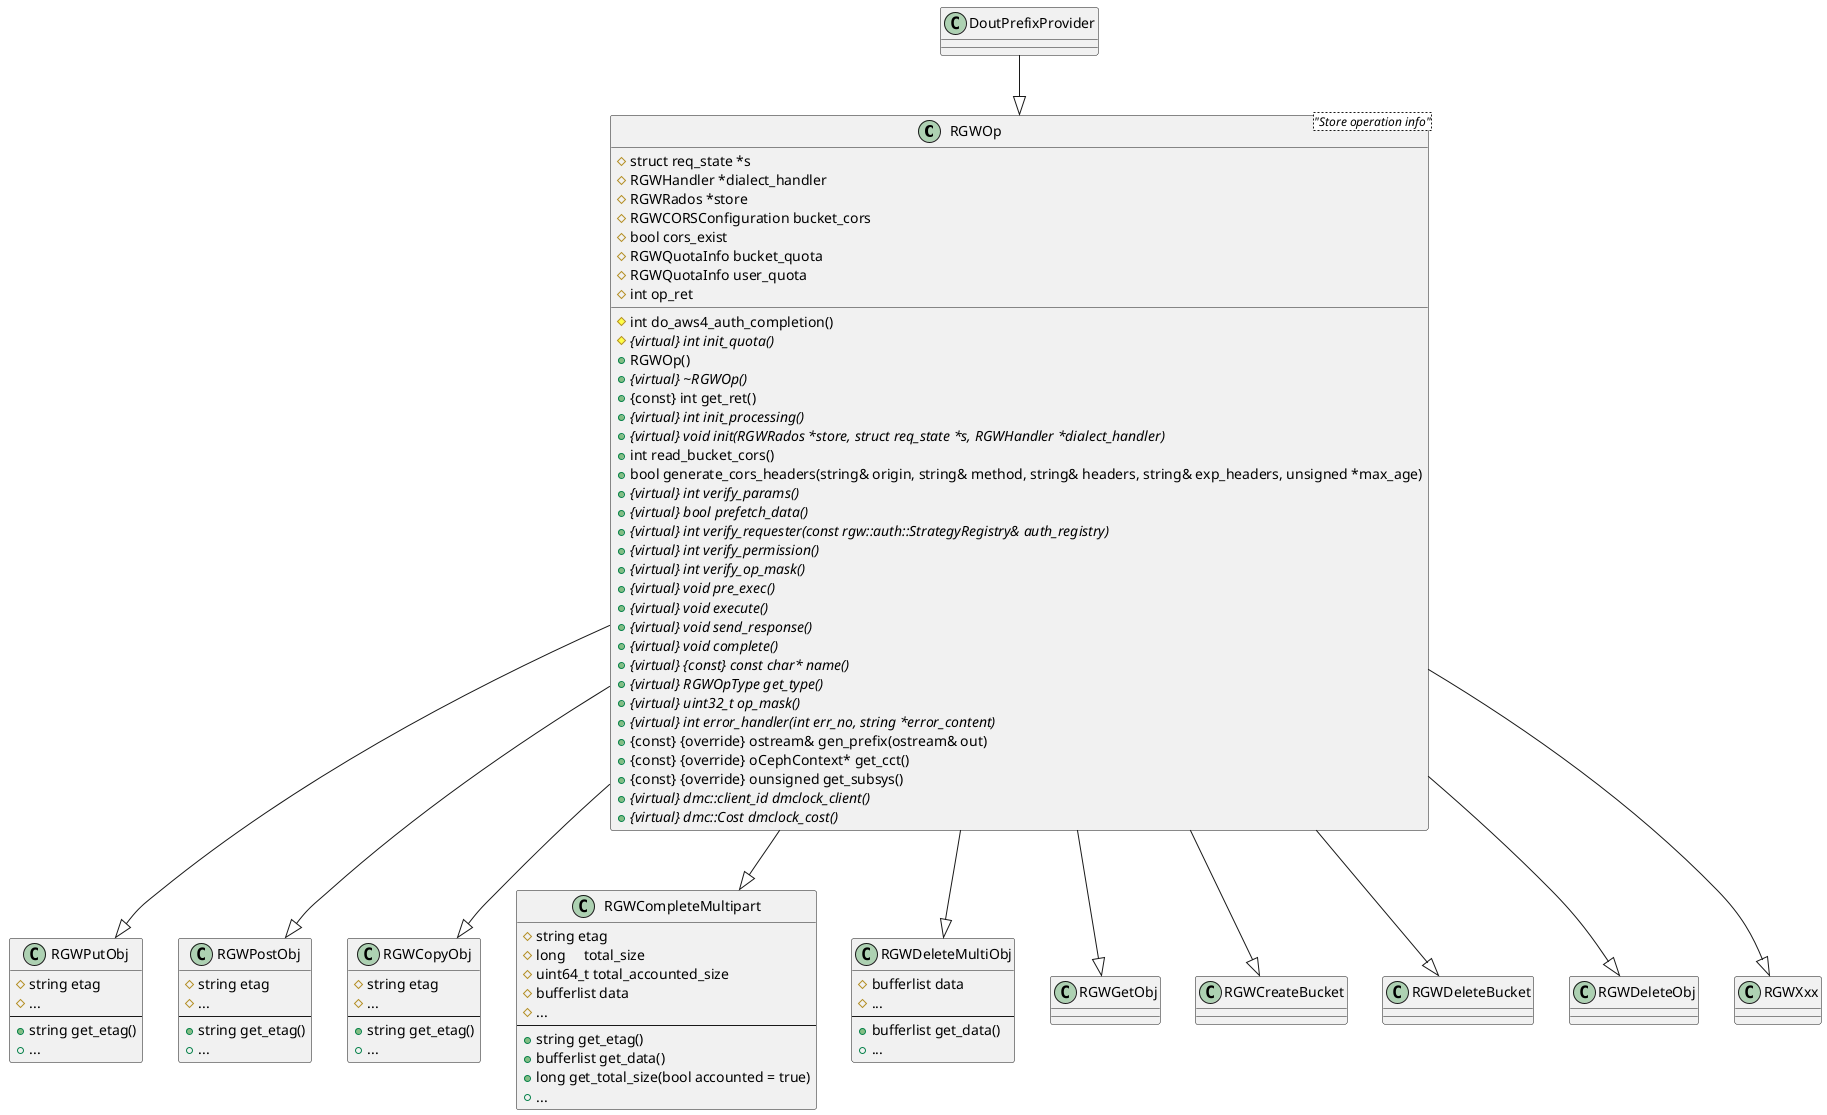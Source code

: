 @startuml
class RGWOp <"Store operation info"> {
 # struct req_state *s
 # RGWHandler *dialect_handler
 # RGWRados *store
 # RGWCORSConfiguration bucket_cors
 # bool cors_exist
 # RGWQuotaInfo bucket_quota
 # RGWQuotaInfo user_quota
 # int op_ret
 # int do_aws4_auth_completion()
 # {abstract} {virtual} int init_quota()
 + RGWOp()
 + {abstract} {virtual} ~RGWOp()
 + {const} int get_ret()
 + {abstract} {virtual} int init_processing()
 + {abstract} {virtual} void init(RGWRados *store, struct req_state *s, RGWHandler *dialect_handler)
 + int read_bucket_cors()
 + bool generate_cors_headers(string& origin, string& method, string& headers, string& exp_headers, unsigned *max_age)
 + {abstract} {virtual} int verify_params()
 + {abstract} {virtual} bool prefetch_data()
 + {abstract} {virtual} int verify_requester(const rgw::auth::StrategyRegistry& auth_registry)
 + {abstract} {virtual} int verify_permission()
 + {abstract} {virtual} int verify_op_mask()
 + {abstract} {virtual} void pre_exec()
 + {abstract} {virtual} void execute()
 + {abstract} {virtual} void send_response()
 + {abstract} {virtual} void complete()
 + {abstract} {virtual} {const} const char* name()
 + {abstract} {virtual} RGWOpType get_type()
 + {abstract} {virtual} uint32_t op_mask()
 + {abstract} {virtual} int error_handler(int err_no, string *error_content)
 + {const} {override} ostream& gen_prefix(ostream& out)
 + {const} {override} oCephContext* get_cct()
 + {const} {override} ounsigned get_subsys()
 + {abstract} {virtual} dmc::client_id dmclock_client()
 + {abstract} {virtual} dmc::Cost dmclock_cost()
}
RGWOp <|-up- DoutPrefixProvider

class RGWPutObj {
 # string etag
 # ...
---
 + string get_etag()
 + ...
}

class RGWPostObj {
 # string etag
 # ...
---
 + string get_etag()
 + ...
}

class RGWCopyObj {
 # string etag
 # ...
---
 + string get_etag()
 + ...
}

class RGWCompleteMultipart {
 # string etag
 # long     total_size
 # uint64_t total_accounted_size
 # bufferlist data
 # ...
---
 + string get_etag()
 + bufferlist get_data()
 + long get_total_size(bool accounted = true)
 + ...
}

class RGWDeleteMultiObj {
 # bufferlist data
 # ...
---
 + bufferlist get_data()
 + ...
}


RGWOp --|> RGWGetObj
RGWOp --|> RGWCreateBucket
RGWOp --|> RGWDeleteBucket
RGWOp --|> RGWPutObj
RGWOp --|> RGWPostObj
RGWOp --|> RGWDeleteObj
RGWOp --|> RGWCopyObj
RGWOp --|> RGWCompleteMultipart
RGWOp --|> RGWDeleteMultiObj

RGWOp --|> RGWXxx


@enduml
